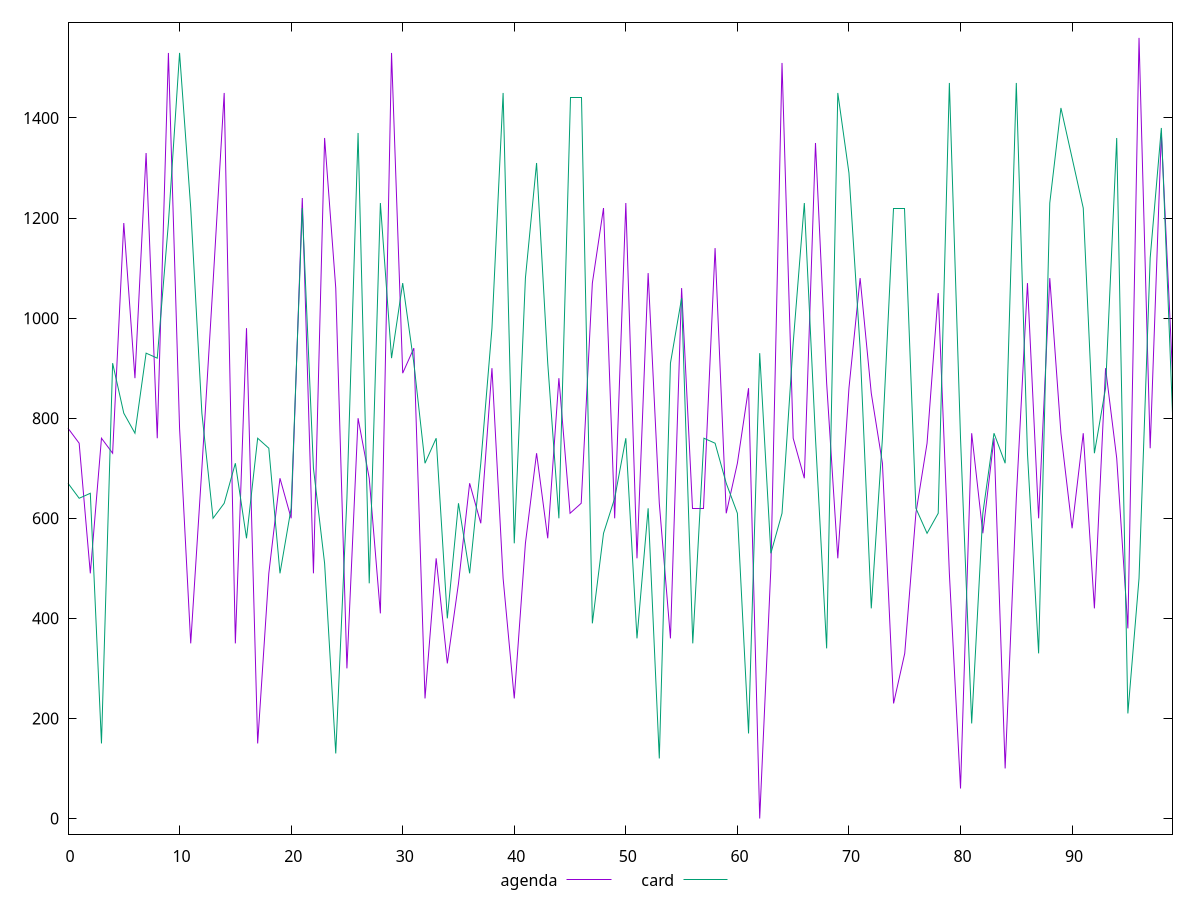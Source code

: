 reset

$agenda <<EOF
0 780
1 750
2 490
3 760
4 730
5 1190
6 880
7 1330
8 760
9 1530
10 780
11 350
12 700
13 1070
14 1450
15 350
16 980
17 150
18 490
19 680
20 600
21 1240
22 490
23 1360
24 1060
25 300
26 800
27 680
28 410
29 1530
30 890
31 940
32 240
33 520
34 310
35 470
36 670
37 590
38 900
39 480
40 240
41 550
42 730
43 560
44 880
45 610
46 630
47 1070
48 1220
49 600
50 1230
51 520
52 1090
53 630
54 360
55 1060
56 620
57 620
58 1140
59 610
60 710
61 860
62 0
63 500
64 1510
65 760
66 680
67 1350
68 870
69 520
70 860
71 1080
72 850
73 710
74 230
75 330
76 610
77 750
78 1050
79 490
80 60
81 770
82 570
83 760
84 100
85 640
86 1070
87 600
88 1080
89 770
90 580
91 770
92 420
93 900
94 720
95 380
96 1560
97 740
98 1370
99 890
EOF

$card <<EOF
0 670
1 640
2 650
3 150
4 910
5 810
6 770
7 930
8 920
9 1190
10 1530
11 1220
12 810
13 600
14 630
15 710
16 560
17 760
18 740
19 490
20 620
21 1220
22 700
23 510
24 130
25 640
26 1370
27 470
28 1230
29 920
30 1070
31 910
32 710
33 760
34 400
35 630
36 490
37 710
38 980
39 1450
40 550
41 1080
42 1310
43 910
44 600
45 1440
46 1440
47 390
48 570
49 640
50 760
51 360
52 620
53 120
54 910
55 1040
56 350
57 760
58 750
59 670
60 610
61 170
62 930
63 530
64 610
65 950
66 1230
67 760
68 340
69 1450
70 1290
71 940
72 420
73 760
74 1220
75 1220
76 620
77 570
78 610
79 1470
80 760
81 190
82 610
83 770
84 710
85 1470
86 730
87 330
88 1230
89 1420
91 1220
92 730
93 860
94 1360
95 210
96 480
97 1120
98 1380
99 810
EOF

set key outside below
set xrange [0:99]
set yrange [-31.2:1591.2]
set trange [-31.2:1591.2]
set terminal svg size 640, 520 enhanced background rgb 'white'
set output "report/report_00029_2021-02-24T13-36-40.390Z/uses-http2/comparison/line/1_vs_2.svg"

plot $agenda title "agenda" with line, \
     $card title "card" with line

reset

